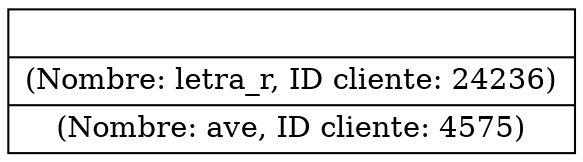 digraph pila{
rankdir=LR;
node[shape = record]nodo0 [label="|(Nombre: letra_r, ID cliente: 24236)|(Nombre: ave, ID cliente: 4575)"]; 
}